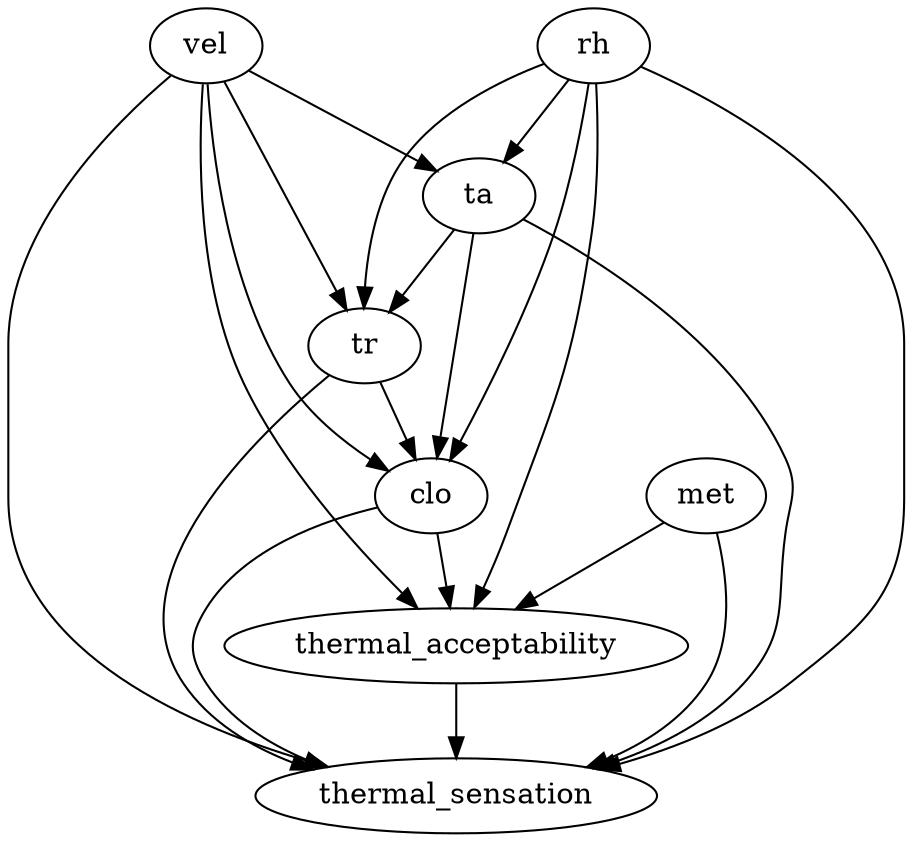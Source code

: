 digraph {
	ta -> tr
	vel -> ta
	rh -> ta
	ta -> clo
	ta -> thermal_sensation
	vel -> tr
	rh -> tr
	tr -> clo
	tr -> thermal_sensation
	vel -> clo
	vel -> thermal_sensation
	rh -> clo
	rh -> thermal_sensation
	met -> thermal_sensation
	clo -> thermal_sensation
	vel -> thermal_acceptability
	rh -> thermal_acceptability
	met -> thermal_acceptability
	clo -> thermal_acceptability
	thermal_acceptability -> thermal_sensation
}
